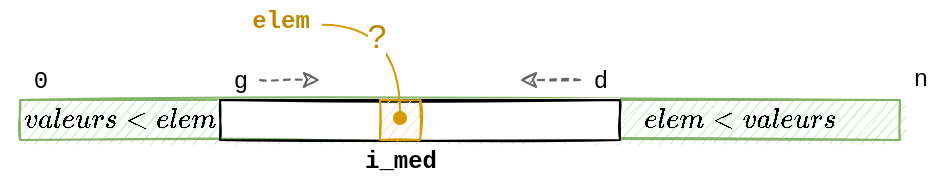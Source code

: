 <mxfile scale="4" border="0">
    <diagram id="zcjRhHv8CTLXdRoGBuVu" name="Page-1">
        <mxGraphModel dx="466" dy="489" grid="1" gridSize="10" guides="1" tooltips="1" connect="1" arrows="1" fold="1" page="1" pageScale="1" pageWidth="583" pageHeight="827" math="1" shadow="0">
            <root>
                <mxCell id="0"/>
                <mxCell id="1" parent="0"/>
                <mxCell id="2" value="" style="whiteSpace=wrap;html=1;fillColor=#d5e8d4;strokeColor=#82b366;sketch=1;" parent="1" vertex="1">
                    <mxGeometry x="80" y="80" width="440" height="20" as="geometry"/>
                </mxCell>
                <mxCell id="3" value="&lt;font face=&quot;Courier New&quot;&gt;0&lt;/font&gt;" style="text;html=1;align=center;verticalAlign=middle;resizable=0;points=[];autosize=1;strokeColor=none;fillColor=none;sketch=1;" parent="1" vertex="1">
                    <mxGeometry x="80" y="60" width="20" height="20" as="geometry"/>
                </mxCell>
                <mxCell id="4" value="n" style="text;html=1;align=center;verticalAlign=middle;resizable=0;points=[];autosize=1;strokeColor=none;fillColor=none;fontFamily=Courier New;sketch=1;" parent="1" vertex="1">
                    <mxGeometry x="520" y="60" width="20" height="20" as="geometry"/>
                </mxCell>
                <mxCell id="19" style="edgeStyle=none;html=1;dashed=1;fontFamily=Helvetica;fillColor=#f5f5f5;strokeColor=#666666;sketch=1;" parent="1" source="6" edge="1">
                    <mxGeometry relative="1" as="geometry">
                        <mxPoint x="230" y="70" as="targetPoint"/>
                    </mxGeometry>
                </mxCell>
                <mxCell id="6" value="&lt;font face=&quot;Courier New&quot;&gt;g&lt;/font&gt;" style="text;html=1;align=center;verticalAlign=middle;resizable=0;points=[];autosize=1;strokeColor=none;fillColor=none;sketch=1;" parent="1" vertex="1">
                    <mxGeometry x="180" y="60" width="20" height="20" as="geometry"/>
                </mxCell>
                <mxCell id="18" style="edgeStyle=none;html=1;fontFamily=Helvetica;fillColor=#f5f5f5;strokeColor=#666666;dashed=1;sketch=1;" parent="1" source="7" edge="1">
                    <mxGeometry relative="1" as="geometry">
                        <mxPoint x="330" y="70" as="targetPoint"/>
                    </mxGeometry>
                </mxCell>
                <mxCell id="7" value="&lt;font face=&quot;Courier New&quot;&gt;d&lt;/font&gt;" style="text;html=1;align=center;verticalAlign=middle;resizable=0;points=[];autosize=1;strokeColor=none;fillColor=none;sketch=1;" parent="1" vertex="1">
                    <mxGeometry x="360" y="60" width="20" height="20" as="geometry"/>
                </mxCell>
                <mxCell id="8" value="" style="whiteSpace=wrap;html=1;fontFamily=Courier New;sketch=1;" parent="1" vertex="1">
                    <mxGeometry x="180" y="80" width="200" height="20" as="geometry"/>
                </mxCell>
                <mxCell id="9" value="$$valeurs &amp;lt; elem$$" style="text;html=1;align=center;verticalAlign=middle;resizable=0;points=[];autosize=1;strokeColor=none;fillColor=none;fontFamily=Helvetica;sketch=1;" parent="1" vertex="1">
                    <mxGeometry x="70" y="80" width="120" height="20" as="geometry"/>
                </mxCell>
                <mxCell id="10" value="$$elem &amp;lt; valeurs$$" style="text;html=1;align=center;verticalAlign=middle;resizable=0;points=[];autosize=1;strokeColor=none;fillColor=none;fontFamily=Helvetica;sketch=1;" parent="1" vertex="1">
                    <mxGeometry x="380" y="80" width="120" height="20" as="geometry"/>
                </mxCell>
                <mxCell id="13" value="&lt;font face=&quot;Courier New&quot;&gt;i_med&lt;/font&gt;" style="text;html=1;align=center;verticalAlign=middle;resizable=0;points=[];autosize=1;strokeColor=none;fillColor=none;fontStyle=1;sketch=1;" parent="1" vertex="1">
                    <mxGeometry x="245" y="100" width="50" height="20" as="geometry"/>
                </mxCell>
                <mxCell id="17" value="" style="whiteSpace=wrap;html=1;fontFamily=Courier New;fillColor=#ffe6cc;strokeColor=#D79B00;sketch=1;" parent="1" vertex="1">
                    <mxGeometry x="260" y="80" width="20" height="20" as="geometry"/>
                </mxCell>
                <mxCell id="21" style="edgeStyle=orthogonalEdgeStyle;html=1;fontColor=#BD8800;curved=1;targetPerimeterSpacing=-9;fillColor=#fff2cc;strokeColor=#D79B00;endArrow=oval;endFill=1;exitX=1.024;exitY=0.618;exitDx=0;exitDy=0;exitPerimeter=0;" edge="1" parent="1" source="20" target="17">
                    <mxGeometry relative="1" as="geometry">
                        <Array as="points">
                            <mxPoint x="270" y="42"/>
                        </Array>
                    </mxGeometry>
                </mxCell>
                <mxCell id="22" value="?" style="edgeLabel;html=1;align=center;verticalAlign=middle;resizable=0;points=[];fontColor=#BD8800;fontSize=17;" vertex="1" connectable="0" parent="21">
                    <mxGeometry x="0.099" y="3" relative="1" as="geometry">
                        <mxPoint x="-15" y="-2" as="offset"/>
                    </mxGeometry>
                </mxCell>
                <mxCell id="20" value="&lt;font face=&quot;Courier New&quot;&gt;elem&lt;/font&gt;" style="text;html=1;align=center;verticalAlign=middle;resizable=0;points=[];autosize=1;strokeColor=none;fillColor=none;fontStyle=1;sketch=1;fontColor=#BD8800;" vertex="1" parent="1">
                    <mxGeometry x="190" y="30" width="40" height="20" as="geometry"/>
                </mxCell>
            </root>
        </mxGraphModel>
    </diagram>
</mxfile>